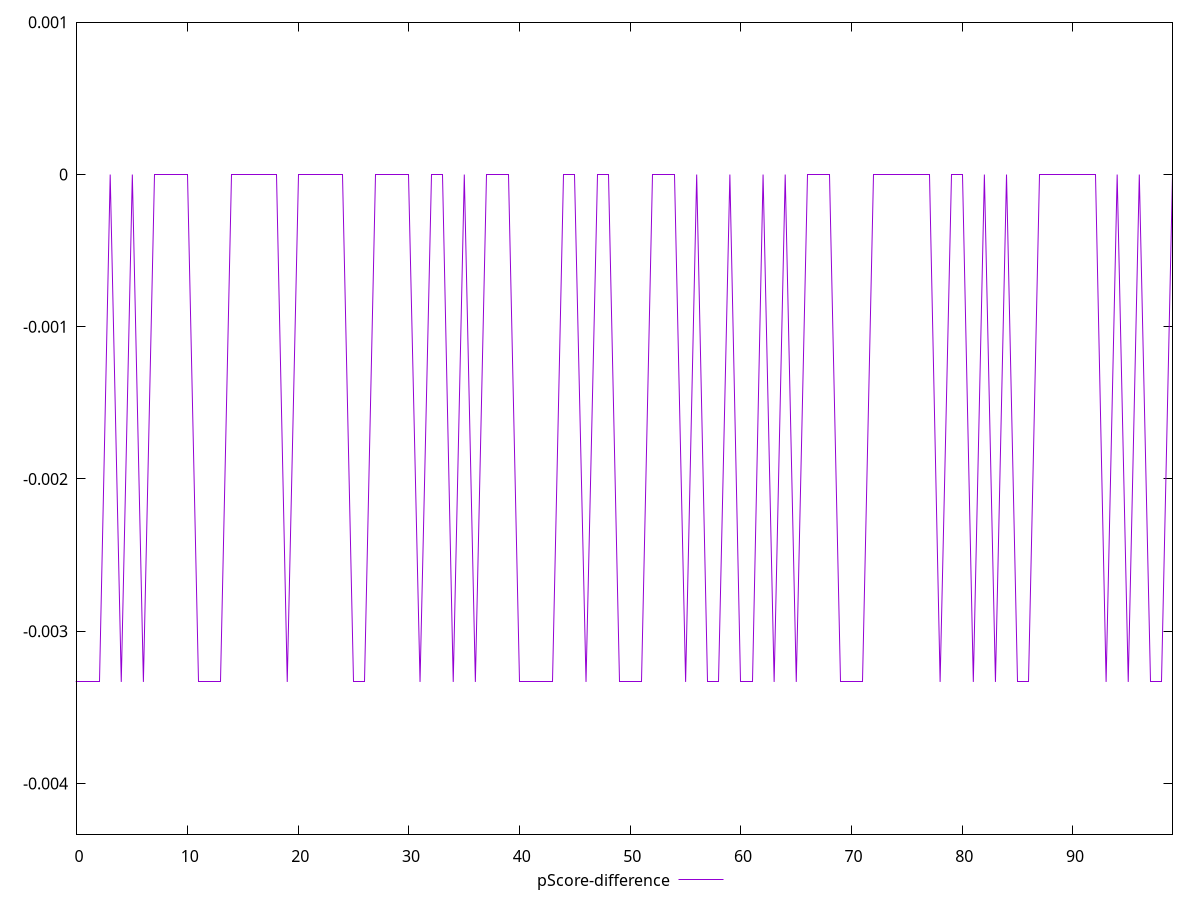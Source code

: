 reset

$pScoreDifference <<EOF
0 -0.0033333333333334103
1 -0.0033333333333334103
2 -0.0033333333333334103
3 0
4 -0.0033333333333334103
5 0
6 -0.0033333333333334103
7 0
8 0
9 0
10 0
11 -0.0033333333333334103
12 -0.0033333333333334103
13 -0.0033333333333334103
14 0
15 0
16 0
17 0
18 0
19 -0.0033333333333334103
20 0
21 0
22 0
23 0
24 0
25 -0.0033333333333334103
26 -0.0033333333333334103
27 0
28 0
29 0
30 0
31 -0.0033333333333334103
32 0
33 0
34 -0.0033333333333334103
35 0
36 -0.0033333333333334103
37 0
38 0
39 0
40 -0.0033333333333334103
41 -0.0033333333333334103
42 -0.0033333333333334103
43 -0.0033333333333334103
44 0
45 0
46 -0.0033333333333334103
47 0
48 0
49 -0.0033333333333334103
50 -0.0033333333333334103
51 -0.0033333333333334103
52 0
53 0
54 0
55 -0.0033333333333334103
56 0
57 -0.0033333333333334103
58 -0.0033333333333334103
59 0
60 -0.0033333333333334103
61 -0.0033333333333334103
62 0
63 -0.0033333333333334103
64 0
65 -0.0033333333333334103
66 0
67 0
68 0
69 -0.0033333333333334103
70 -0.0033333333333334103
71 -0.0033333333333334103
72 0
73 0
74 0
75 0
76 0
77 0
78 -0.0033333333333334103
79 0
80 0
81 -0.0033333333333334103
82 0
83 -0.0033333333333334103
84 0
85 -0.0033333333333334103
86 -0.0033333333333334103
87 0
88 0
89 0
90 0
91 0
92 0
93 -0.0033333333333334103
94 0
95 -0.0033333333333334103
96 0
97 -0.0033333333333334103
98 -0.0033333333333334103
99 0
EOF

set key outside below
set xrange [0:99]
set yrange [-0.00433333333333341:0.001]
set trange [-0.00433333333333341:0.001]
set terminal svg size 640, 500 enhanced background rgb 'white'
set output "reports/report_00033_2021-03-01T14-23-16.841Z/unused-css-rules/samples/astro-cached/pScore-difference/values.svg"

plot $pScoreDifference title "pScore-difference" with line

reset
